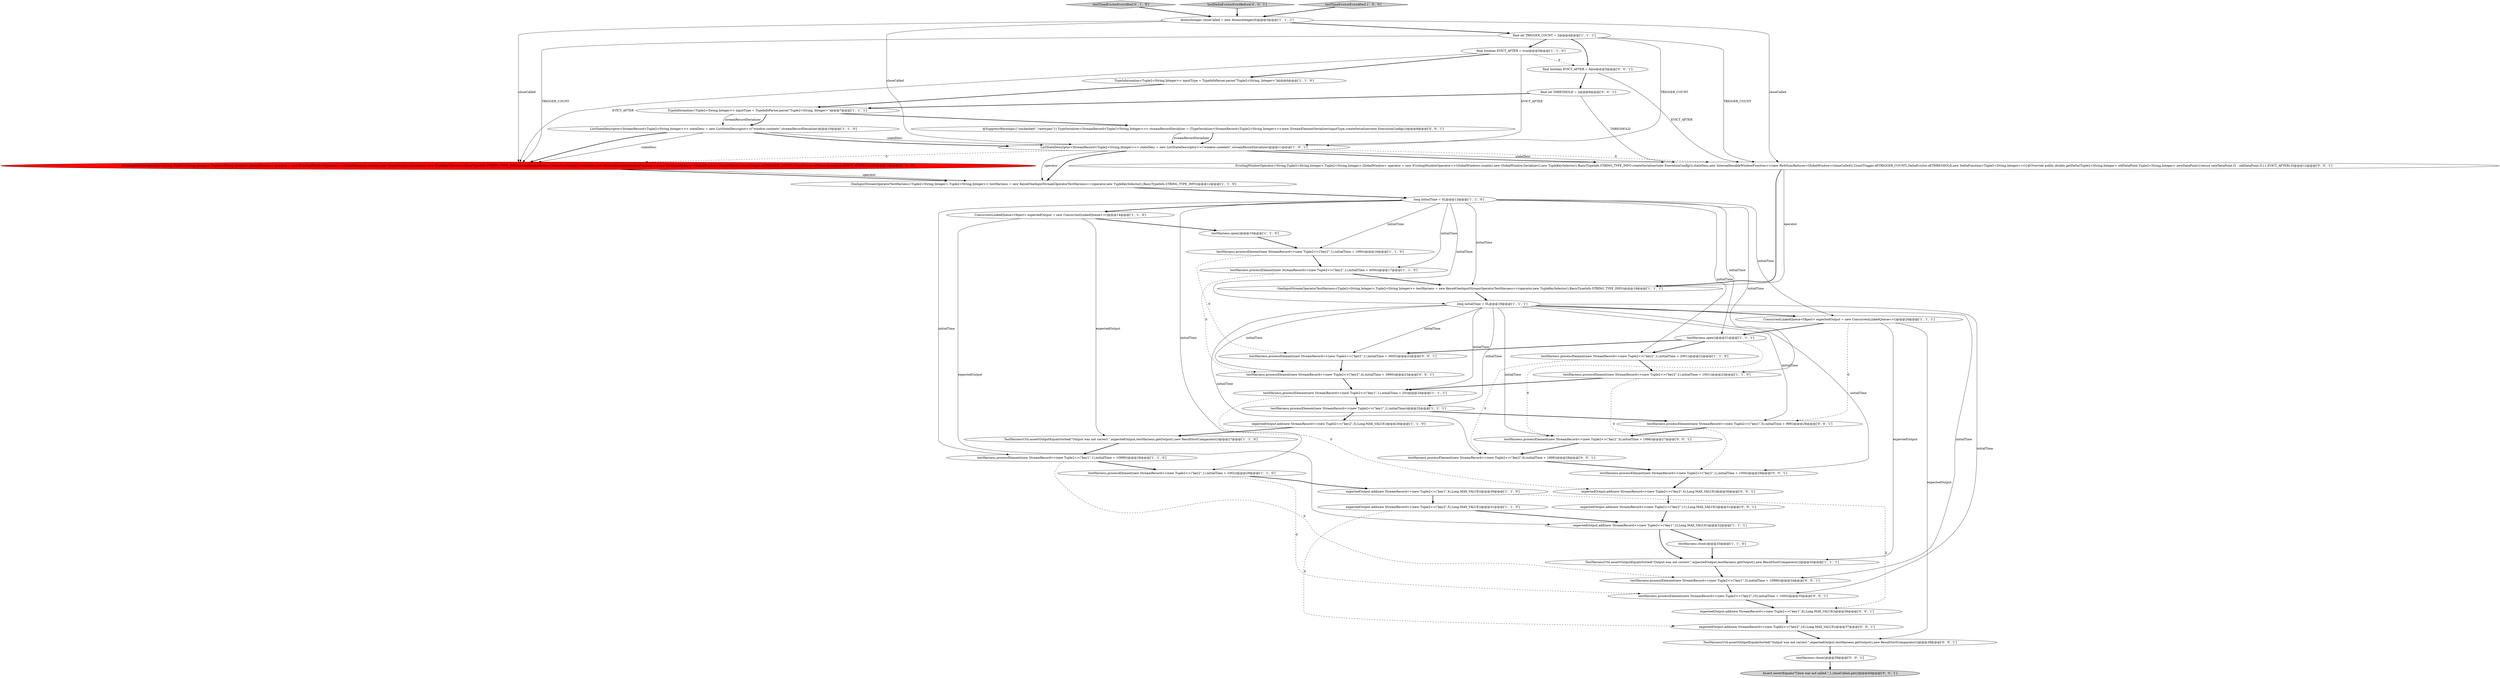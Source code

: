 digraph {
21 [style = filled, label = "OneInputStreamOperatorTestHarness<Tuple2<String,Integer>,Tuple2<String,Integer>> testHarness = new KeyedOneInputStreamOperatorTestHarness<>(operator,new TupleKeySelector(),BasicTypeInfo.STRING_TYPE_INFO)@@@18@@@['1', '1', '1']", fillcolor = white, shape = ellipse image = "AAA0AAABBB1BBB"];
43 [style = filled, label = "expectedOutput.add(new StreamRecord<>(new Tuple2<>(\"key2\",11),Long.MAX_VALUE))@@@31@@@['0', '0', '1']", fillcolor = white, shape = ellipse image = "AAA0AAABBB3BBB"];
35 [style = filled, label = "final int THRESHOLD = 2@@@6@@@['0', '0', '1']", fillcolor = white, shape = ellipse image = "AAA0AAABBB3BBB"];
6 [style = filled, label = "expectedOutput.add(new StreamRecord<>(new Tuple2<>(\"key2\",5),Long.MAX_VALUE))@@@31@@@['1', '1', '0']", fillcolor = white, shape = ellipse image = "AAA0AAABBB1BBB"];
36 [style = filled, label = "testHarness.processElement(new StreamRecord<>(new Tuple2<>(\"key2\",10),initialTime + 1000))@@@35@@@['0', '0', '1']", fillcolor = white, shape = ellipse image = "AAA0AAABBB3BBB"];
34 [style = filled, label = "EvictingWindowOperator<String,Tuple2<String,Integer>,Tuple2<String,Integer>,GlobalWindow> operator = new EvictingWindowOperator<>(GlobalWindows.create(),new GlobalWindow.Serializer(),new TupleKeySelector(),BasicTypeInfo.STRING_TYPE_INFO.createSerializer(new ExecutionConfig()),stateDesc,new InternalIterableWindowFunction<>(new RichSumReducer<GlobalWindow>(closeCalled)),CountTrigger.of(TRIGGER_COUNT),DeltaEvictor.of(THRESHOLD,new DeltaFunction<Tuple2<String,Integer>>(){@Override public double getDelta(Tuple2<String,Integer> oldDataPoint,Tuple2<String,Integer> newDataPoint){return newDataPoint.f1 - oldDataPoint.f1}},EVICT_AFTER),0)@@@12@@@['0', '0', '1']", fillcolor = white, shape = ellipse image = "AAA0AAABBB3BBB"];
52 [style = filled, label = "testHarness.processElement(new StreamRecord<>(new Tuple2<>(\"key2\",5),initialTime + 1998))@@@27@@@['0', '0', '1']", fillcolor = white, shape = ellipse image = "AAA0AAABBB3BBB"];
50 [style = filled, label = "testHarness.processElement(new StreamRecord<>(new Tuple2<>(\"key2\",1),initialTime + 1000))@@@29@@@['0', '0', '1']", fillcolor = white, shape = ellipse image = "AAA0AAABBB3BBB"];
51 [style = filled, label = "expectedOutput.add(new StreamRecord<>(new Tuple2<>(\"key1\",8),Long.MAX_VALUE))@@@36@@@['0', '0', '1']", fillcolor = white, shape = ellipse image = "AAA0AAABBB3BBB"];
8 [style = filled, label = "ConcurrentLinkedQueue<Object> expectedOutput = new ConcurrentLinkedQueue<>()@@@20@@@['1', '1', '1']", fillcolor = white, shape = ellipse image = "AAA0AAABBB1BBB"];
4 [style = filled, label = "OneInputStreamOperatorTestHarness<Tuple2<String,Integer>,Tuple2<String,Integer>> testHarness = new KeyedOneInputStreamOperatorTestHarness<>(operator,new TupleKeySelector(),BasicTypeInfo.STRING_TYPE_INFO)@@@12@@@['1', '1', '0']", fillcolor = white, shape = ellipse image = "AAA0AAABBB1BBB"];
47 [style = filled, label = "testHarness.processElement(new StreamRecord<>(new Tuple2<>(\"key2\",6),initialTime + 1999))@@@28@@@['0', '0', '1']", fillcolor = white, shape = ellipse image = "AAA0AAABBB3BBB"];
25 [style = filled, label = "long initialTime = 0L@@@13@@@['1', '1', '0']", fillcolor = white, shape = ellipse image = "AAA0AAABBB1BBB"];
44 [style = filled, label = "TestHarnessUtil.assertOutputEqualsSorted(\"Output was not correct.\",expectedOutput,testHarness.getOutput(),new ResultSortComparator())@@@38@@@['0', '0', '1']", fillcolor = white, shape = ellipse image = "AAA0AAABBB3BBB"];
27 [style = filled, label = "testHarness.close()@@@33@@@['1', '1', '0']", fillcolor = white, shape = ellipse image = "AAA0AAABBB1BBB"];
14 [style = filled, label = "testHarness.processElement(new StreamRecord<>(new Tuple2<>(\"key1\",1),initialTime))@@@25@@@['1', '1', '1']", fillcolor = white, shape = ellipse image = "AAA0AAABBB1BBB"];
32 [style = filled, label = "testTimeEvictorEvictAfter['0', '1', '0']", fillcolor = lightgray, shape = diamond image = "AAA0AAABBB2BBB"];
9 [style = filled, label = "expectedOutput.add(new StreamRecord<>(new Tuple2<>(\"key1\",4),Long.MAX_VALUE))@@@30@@@['1', '1', '0']", fillcolor = white, shape = ellipse image = "AAA0AAABBB1BBB"];
22 [style = filled, label = "testHarness.processElement(new StreamRecord<>(new Tuple2<>(\"key1\",1),initialTime + 10999))@@@28@@@['1', '1', '0']", fillcolor = white, shape = ellipse image = "AAA0AAABBB1BBB"];
19 [style = filled, label = "testHarness.processElement(new StreamRecord<>(new Tuple2<>(\"key1\",1),initialTime + 20))@@@24@@@['1', '1', '1']", fillcolor = white, shape = ellipse image = "AAA0AAABBB1BBB"];
20 [style = filled, label = "AtomicInteger closeCalled = new AtomicInteger(0)@@@3@@@['1', '1', '1']", fillcolor = white, shape = ellipse image = "AAA0AAABBB1BBB"];
24 [style = filled, label = "ConcurrentLinkedQueue<Object> expectedOutput = new ConcurrentLinkedQueue<>()@@@14@@@['1', '1', '0']", fillcolor = white, shape = ellipse image = "AAA0AAABBB1BBB"];
1 [style = filled, label = "ListStateDescriptor<StreamRecord<Tuple2<String,Integer>>> stateDesc = new ListStateDescriptor<>(\"window-contents\",streamRecordSerializer)@@@11@@@['1', '0', '1']", fillcolor = white, shape = ellipse image = "AAA0AAABBB1BBB"];
3 [style = filled, label = "testHarness.open()@@@21@@@['1', '1', '1']", fillcolor = white, shape = ellipse image = "AAA0AAABBB1BBB"];
5 [style = filled, label = "testHarness.processElement(new StreamRecord<>(new Tuple2<>(\"key2\",1),initialTime + 2001))@@@22@@@['1', '1', '0']", fillcolor = white, shape = ellipse image = "AAA0AAABBB1BBB"];
39 [style = filled, label = "testHarness.processElement(new StreamRecord<>(new Tuple2<>(\"key1\",5),initialTime + 999))@@@26@@@['0', '0', '1']", fillcolor = white, shape = ellipse image = "AAA0AAABBB3BBB"];
30 [style = filled, label = "testHarness.processElement(new StreamRecord<>(new Tuple2<>(\"key2\",1),initialTime + 4000))@@@17@@@['1', '1', '0']", fillcolor = white, shape = ellipse image = "AAA0AAABBB1BBB"];
11 [style = filled, label = "testHarness.processElement(new StreamRecord<>(new Tuple2<>(\"key2\",1),initialTime + 1000))@@@16@@@['1', '1', '0']", fillcolor = white, shape = ellipse image = "AAA0AAABBB1BBB"];
12 [style = filled, label = "expectedOutput.add(new StreamRecord<>(new Tuple2<>(\"key2\",3),Long.MAX_VALUE))@@@26@@@['1', '1', '0']", fillcolor = white, shape = ellipse image = "AAA0AAABBB1BBB"];
26 [style = filled, label = "final int TRIGGER_COUNT = 2@@@4@@@['1', '1', '1']", fillcolor = white, shape = ellipse image = "AAA0AAABBB1BBB"];
15 [style = filled, label = "testHarness.processElement(new StreamRecord<>(new Tuple2<>(\"key2\",1),initialTime + 1002))@@@29@@@['1', '1', '0']", fillcolor = white, shape = ellipse image = "AAA0AAABBB1BBB"];
45 [style = filled, label = "testHarness.close()@@@39@@@['0', '0', '1']", fillcolor = white, shape = ellipse image = "AAA0AAABBB3BBB"];
28 [style = filled, label = "final boolean EVICT_AFTER = true@@@5@@@['1', '1', '0']", fillcolor = white, shape = ellipse image = "AAA0AAABBB1BBB"];
38 [style = filled, label = "testHarness.processElement(new StreamRecord<>(new Tuple2<>(\"key1\",3),initialTime + 10999))@@@34@@@['0', '0', '1']", fillcolor = white, shape = ellipse image = "AAA0AAABBB3BBB"];
29 [style = filled, label = "ListStateDescriptor<StreamRecord<Tuple2<String,Integer>>> stateDesc = new ListStateDescriptor<>(\"window-contents\",streamRecordSerializer)@@@10@@@['1', '1', '0']", fillcolor = white, shape = ellipse image = "AAA0AAABBB1BBB"];
0 [style = filled, label = "long initialTime = 0L@@@19@@@['1', '1', '1']", fillcolor = white, shape = ellipse image = "AAA0AAABBB1BBB"];
10 [style = filled, label = "TestHarnessUtil.assertOutputEqualsSorted(\"Output was not correct.\",expectedOutput,testHarness.getOutput(),new ResultSortComparator())@@@33@@@['1', '1', '1']", fillcolor = white, shape = ellipse image = "AAA0AAABBB1BBB"];
40 [style = filled, label = "testDeltaEvictorEvictBefore['0', '0', '1']", fillcolor = lightgray, shape = diamond image = "AAA0AAABBB3BBB"];
17 [style = filled, label = "TestHarnessUtil.assertOutputEqualsSorted(\"Output was not correct.\",expectedOutput,testHarness.getOutput(),new ResultSortComparator())@@@27@@@['1', '1', '0']", fillcolor = white, shape = ellipse image = "AAA0AAABBB1BBB"];
42 [style = filled, label = "@SuppressWarnings({\"unchecked\",\"rawtypes\"}) TypeSerializer<StreamRecord<Tuple2<String,Integer>>> streamRecordSerializer = (TypeSerializer<StreamRecord<Tuple2<String,Integer>>>)new StreamElementSerializer(inputType.createSerializer(new ExecutionConfig()))@@@8@@@['0', '0', '1']", fillcolor = white, shape = ellipse image = "AAA0AAABBB3BBB"];
13 [style = filled, label = "testHarness.processElement(new StreamRecord<>(new Tuple2<>(\"key2\",1),initialTime + 1001))@@@23@@@['1', '1', '0']", fillcolor = white, shape = ellipse image = "AAA0AAABBB1BBB"];
18 [style = filled, label = "testHarness.open()@@@15@@@['1', '1', '0']", fillcolor = white, shape = ellipse image = "AAA0AAABBB1BBB"];
37 [style = filled, label = "final boolean EVICT_AFTER = false@@@5@@@['0', '0', '1']", fillcolor = white, shape = ellipse image = "AAA0AAABBB3BBB"];
16 [style = filled, label = "expectedOutput.add(new StreamRecord<>(new Tuple2<>(\"key1\",2),Long.MAX_VALUE))@@@32@@@['1', '1', '1']", fillcolor = white, shape = ellipse image = "AAA0AAABBB1BBB"];
33 [style = filled, label = "testHarness.processElement(new StreamRecord<>(new Tuple2<>(\"key2\",4),initialTime + 3999))@@@23@@@['0', '0', '1']", fillcolor = white, shape = ellipse image = "AAA0AAABBB3BBB"];
46 [style = filled, label = "expectedOutput.add(new StreamRecord<>(new Tuple2<>(\"key2\",10),Long.MAX_VALUE))@@@37@@@['0', '0', '1']", fillcolor = white, shape = ellipse image = "AAA0AAABBB3BBB"];
2 [style = filled, label = "TypeInformation<Tuple2<String,Integer>> inputType = TypeInfoParser.parse(\"Tuple2<String, Integer>\")@@@6@@@['1', '1', '0']", fillcolor = white, shape = ellipse image = "AAA0AAABBB1BBB"];
49 [style = filled, label = "testHarness.processElement(new StreamRecord<>(new Tuple2<>(\"key2\",1),initialTime + 3000))@@@22@@@['0', '0', '1']", fillcolor = white, shape = ellipse image = "AAA0AAABBB3BBB"];
48 [style = filled, label = "expectedOutput.add(new StreamRecord<>(new Tuple2<>(\"key2\",4),Long.MAX_VALUE))@@@30@@@['0', '0', '1']", fillcolor = white, shape = ellipse image = "AAA0AAABBB3BBB"];
7 [style = filled, label = "testTimeEvictorEvictAfter['1', '0', '0']", fillcolor = lightgray, shape = diamond image = "AAA0AAABBB1BBB"];
41 [style = filled, label = "Assert.assertEquals(\"Close was not called.\",1,closeCalled.get())@@@40@@@['0', '0', '1']", fillcolor = lightgray, shape = ellipse image = "AAA0AAABBB3BBB"];
31 [style = filled, label = "EvictingWindowOperator<String,Tuple2<String,Integer>,Tuple2<String,Integer>,GlobalWindow> operator = new EvictingWindowOperator<>(GlobalWindows.create(),new GlobalWindow.Serializer(),new TupleKeySelector(),BasicTypeInfo.STRING_TYPE_INFO.createSerializer(new ExecutionConfig()),stateDesc,new InternalIterableWindowFunction<>(new RichSumReducer<GlobalWindow>(closeCalled)),CountTrigger.of(TRIGGER_COUNT),TimeEvictor.of(Time.seconds(2),EVICT_AFTER),0,null)@@@11@@@['0', '1', '0']", fillcolor = red, shape = ellipse image = "AAA1AAABBB2BBB"];
23 [style = filled, label = "TypeInformation<Tuple2<String,Integer>> inputType = TypeInfoParser.parse(\"Tuple2<String, Integer>\")@@@7@@@['1', '1', '1']", fillcolor = white, shape = ellipse image = "AAA0AAABBB1BBB"];
0->36 [style = solid, label="initialTime"];
22->15 [style = bold, label=""];
0->14 [style = solid, label="initialTime"];
4->25 [style = bold, label=""];
13->50 [style = dashed, label="0"];
25->0 [style = solid, label="initialTime"];
0->39 [style = solid, label="initialTime"];
20->26 [style = bold, label=""];
25->3 [style = solid, label="initialTime"];
26->34 [style = solid, label="TRIGGER_COUNT"];
0->38 [style = solid, label="initialTime"];
25->22 [style = solid, label="initialTime"];
40->20 [style = bold, label=""];
30->33 [style = dashed, label="0"];
0->47 [style = solid, label="initialTime"];
0->49 [style = solid, label="initialTime"];
9->6 [style = bold, label=""];
23->29 [style = bold, label=""];
2->23 [style = bold, label=""];
35->23 [style = bold, label=""];
29->1 [style = solid, label="stateDesc"];
3->5 [style = bold, label=""];
52->47 [style = bold, label=""];
48->43 [style = bold, label=""];
1->34 [style = solid, label="stateDesc"];
0->8 [style = bold, label=""];
22->38 [style = dashed, label="0"];
0->52 [style = solid, label="initialTime"];
42->1 [style = bold, label=""];
26->28 [style = bold, label=""];
24->16 [style = solid, label="expectedOutput"];
29->1 [style = bold, label=""];
32->20 [style = bold, label=""];
25->13 [style = solid, label="initialTime"];
45->41 [style = bold, label=""];
0->19 [style = solid, label="initialTime"];
1->4 [style = bold, label=""];
43->16 [style = bold, label=""];
21->0 [style = bold, label=""];
1->31 [style = dashed, label="0"];
1->34 [style = dashed, label="0"];
18->11 [style = bold, label=""];
31->4 [style = bold, label=""];
25->21 [style = solid, label="initialTime"];
15->36 [style = dashed, label="0"];
24->18 [style = bold, label=""];
11->49 [style = dashed, label="0"];
26->31 [style = solid, label="TRIGGER_COUNT"];
25->24 [style = bold, label=""];
26->1 [style = solid, label="TRIGGER_COUNT"];
39->52 [style = bold, label=""];
25->11 [style = solid, label="initialTime"];
15->9 [style = bold, label=""];
19->48 [style = dashed, label="0"];
8->44 [style = solid, label="expectedOutput"];
26->37 [style = bold, label=""];
31->4 [style = solid, label="operator"];
25->15 [style = solid, label="initialTime"];
14->39 [style = bold, label=""];
44->45 [style = bold, label=""];
37->34 [style = solid, label="EVICT_AFTER"];
34->21 [style = solid, label="operator"];
11->30 [style = bold, label=""];
46->44 [style = bold, label=""];
42->1 [style = solid, label="streamRecordSerializer"];
36->51 [style = bold, label=""];
16->27 [style = bold, label=""];
20->31 [style = solid, label="closeCalled"];
8->3 [style = bold, label=""];
12->17 [style = bold, label=""];
7->20 [style = bold, label=""];
50->48 [style = bold, label=""];
28->31 [style = solid, label="EVICT_AFTER"];
47->50 [style = bold, label=""];
23->42 [style = bold, label=""];
9->51 [style = dashed, label="0"];
1->4 [style = solid, label="operator"];
30->21 [style = bold, label=""];
13->19 [style = bold, label=""];
1->34 [style = bold, label=""];
19->14 [style = bold, label=""];
5->13 [style = bold, label=""];
27->10 [style = bold, label=""];
37->35 [style = bold, label=""];
33->19 [style = bold, label=""];
24->17 [style = solid, label="expectedOutput"];
34->21 [style = bold, label=""];
20->34 [style = solid, label="closeCalled"];
10->38 [style = bold, label=""];
3->52 [style = dashed, label="0"];
28->37 [style = dashed, label="0"];
16->10 [style = bold, label=""];
5->47 [style = dashed, label="0"];
29->31 [style = bold, label=""];
20->1 [style = solid, label="closeCalled"];
38->36 [style = bold, label=""];
35->34 [style = solid, label="THRESHOLD"];
17->22 [style = bold, label=""];
51->46 [style = bold, label=""];
0->33 [style = solid, label="initialTime"];
25->30 [style = solid, label="initialTime"];
6->46 [style = dashed, label="0"];
25->8 [style = solid, label="initialTime"];
28->2 [style = bold, label=""];
6->16 [style = bold, label=""];
28->1 [style = solid, label="EVICT_AFTER"];
29->31 [style = solid, label="stateDesc"];
8->10 [style = solid, label="expectedOutput"];
8->39 [style = dashed, label="0"];
14->12 [style = bold, label=""];
49->33 [style = bold, label=""];
0->50 [style = solid, label="initialTime"];
3->49 [style = bold, label=""];
23->29 [style = solid, label="streamRecordSerializer"];
25->5 [style = solid, label="initialTime"];
}
